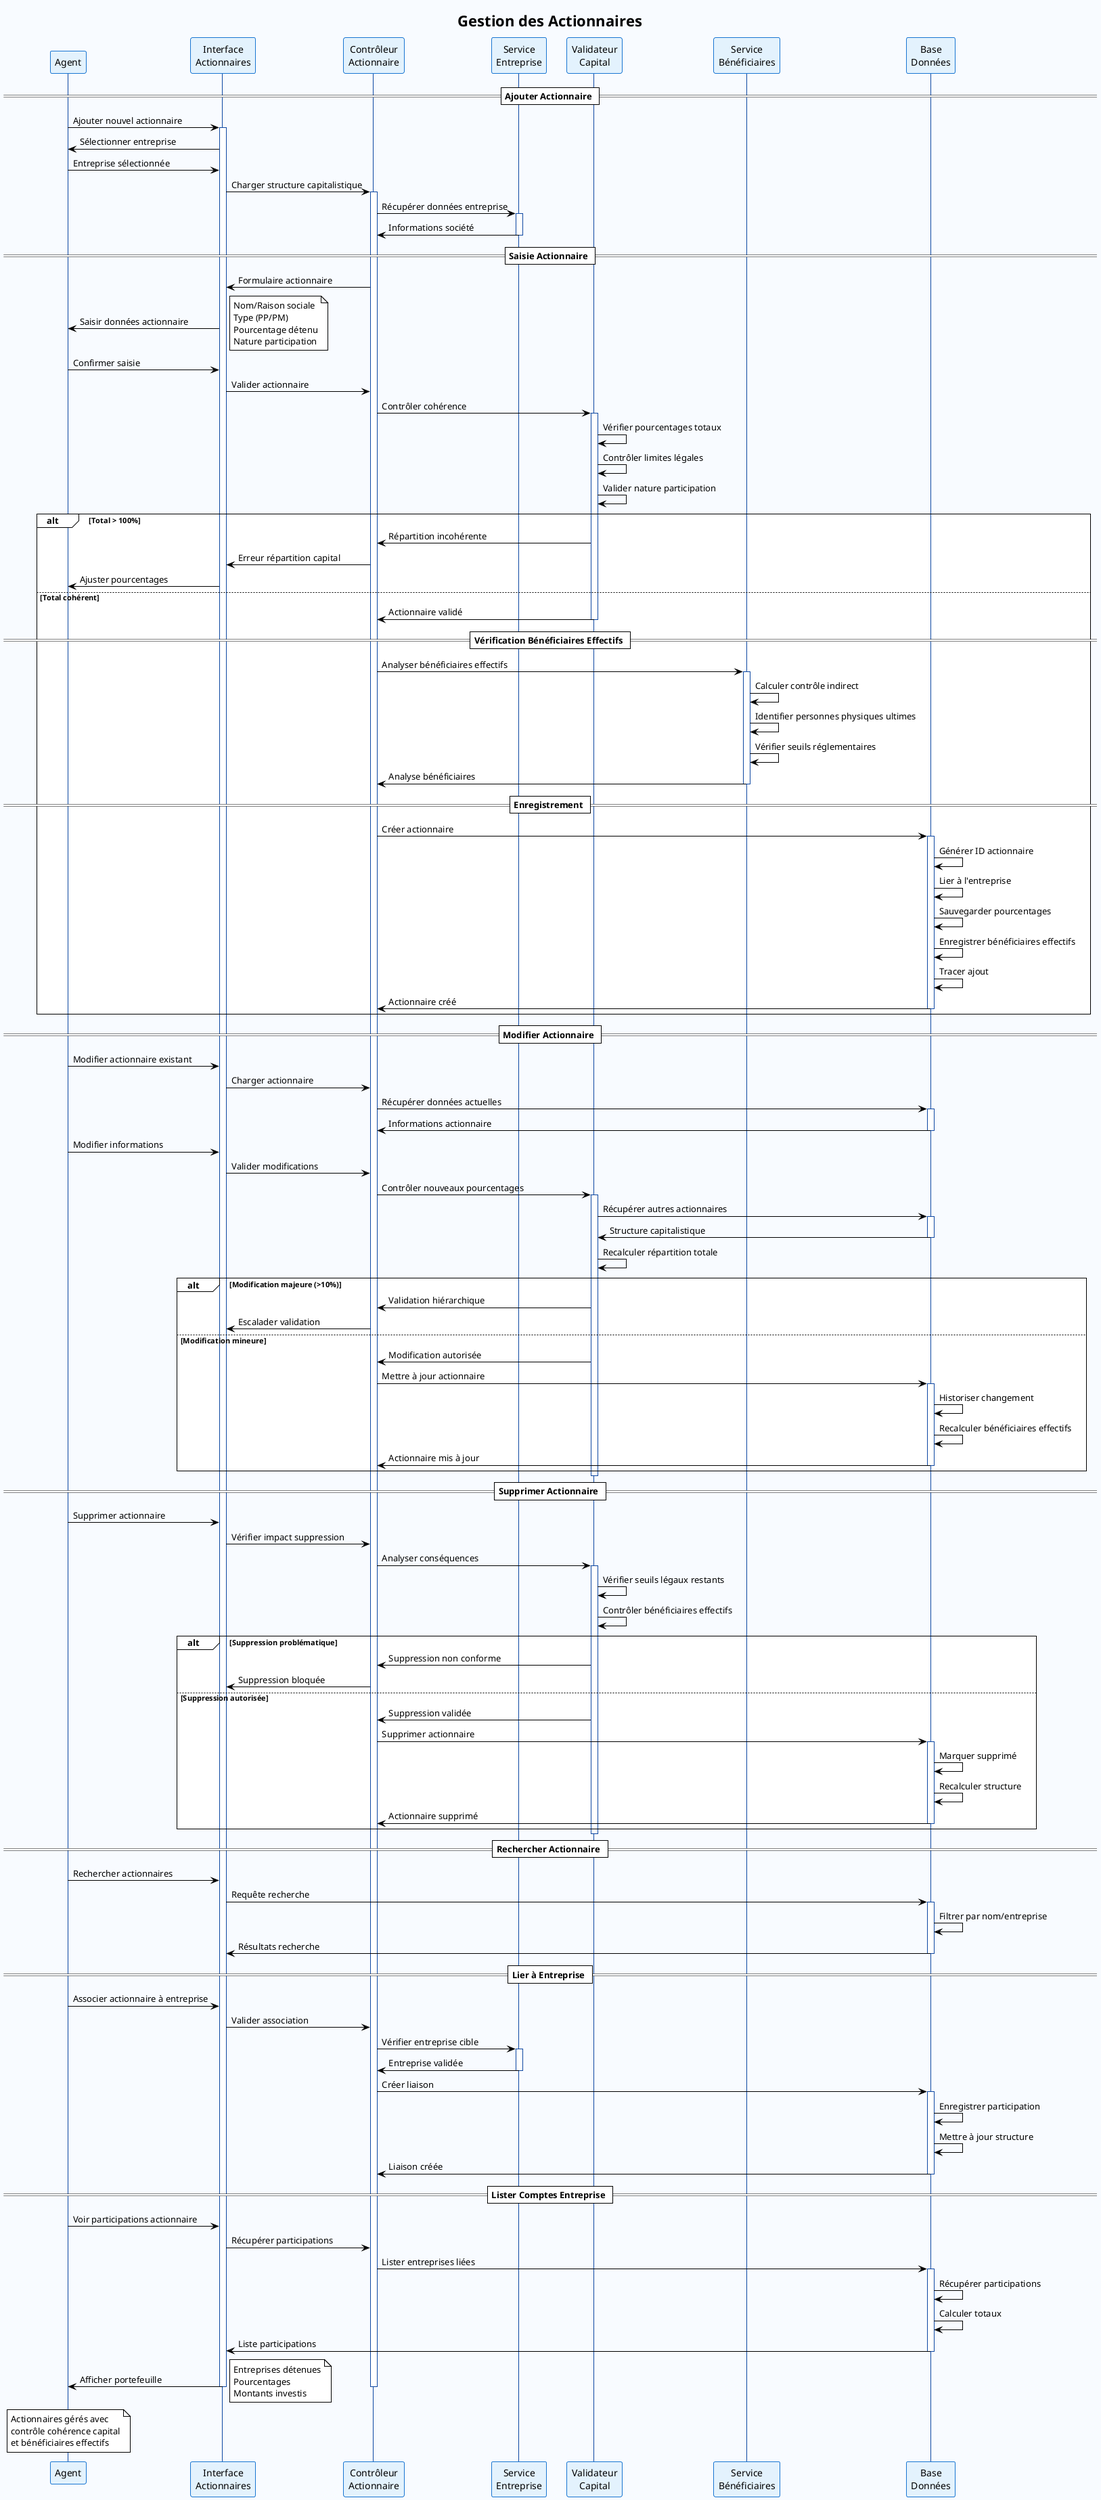 @startuml Sequence_GestionActionnaires
!theme plain
skinparam backgroundColor #F8FBFF
skinparam sequence {
    ActorBorderColor #1976D2
    LifeLineBorderColor #0D47A1
    ParticipantBorderColor #1976D2
    ParticipantBackgroundColor #E3F2FD
    MessageTextSize 8
    NoteTextSize 7
}

title Gestion des Actionnaires

participant "Agent" as agent
participant "Interface\nActionnaires" as ui
participant "Contrôleur\nActionnaire" as ctrl
participant "Service\nEntreprise" as entreprise
participant "Validateur\nCapital" as valid
participant "Service\nBénéficiaires" as benef
participant "Base\nDonnées" as bdd

== Ajouter Actionnaire ==
agent -> ui : Ajouter nouvel actionnaire
activate ui
ui -> agent : Sélectionner entreprise
agent -> ui : Entreprise sélectionnée
ui -> ctrl : Charger structure capitalistique
activate ctrl
ctrl -> entreprise : Récupérer données entreprise
activate entreprise
entreprise -> ctrl : Informations société
deactivate entreprise

== Saisie Actionnaire ==
ctrl -> ui : Formulaire actionnaire
ui -> agent : Saisir données actionnaire
note right : Nom/Raison sociale\nType (PP/PM)\nPourcentage détenu\nNature participation

agent -> ui : Confirmer saisie
ui -> ctrl : Valider actionnaire
ctrl -> valid : Contrôler cohérence
activate valid
valid -> valid : Vérifier pourcentages totaux
valid -> valid : Contrôler limites légales
valid -> valid : Valider nature participation

alt Total > 100%
    valid -> ctrl : Répartition incohérente
    ctrl -> ui : Erreur répartition capital
    ui -> agent : Ajuster pourcentages
else Total cohérent
    valid -> ctrl : Actionnaire validé
    deactivate valid
    
    == Vérification Bénéficiaires Effectifs ==
    ctrl -> benef : Analyser bénéficiaires effectifs
    activate benef
    benef -> benef : Calculer contrôle indirect
    benef -> benef : Identifier personnes physiques ultimes
    benef -> benef : Vérifier seuils réglementaires
    benef -> ctrl : Analyse bénéficiaires
    deactivate benef
    
    == Enregistrement ==
    ctrl -> bdd : Créer actionnaire
    activate bdd
    bdd -> bdd : Générer ID actionnaire
    bdd -> bdd : Lier à l'entreprise
    bdd -> bdd : Sauvegarder pourcentages
    bdd -> bdd : Enregistrer bénéficiaires effectifs
    bdd -> bdd : Tracer ajout
    bdd -> ctrl : Actionnaire créé
    deactivate bdd
end

== Modifier Actionnaire ==
agent -> ui : Modifier actionnaire existant
ui -> ctrl : Charger actionnaire
ctrl -> bdd : Récupérer données actuelles
activate bdd
bdd -> ctrl : Informations actionnaire
deactivate bdd

agent -> ui : Modifier informations
ui -> ctrl : Valider modifications
ctrl -> valid : Contrôler nouveaux pourcentages
activate valid
valid -> bdd : Récupérer autres actionnaires
activate bdd
bdd -> valid : Structure capitalistique
deactivate bdd
valid -> valid : Recalculer répartition totale

alt Modification majeure (>10%)
    valid -> ctrl : Validation hiérarchique
    ctrl -> ui : Escalader validation
else Modification mineure
    valid -> ctrl : Modification autorisée
    ctrl -> bdd : Mettre à jour actionnaire
    activate bdd
    bdd -> bdd : Historiser changement
    bdd -> bdd : Recalculer bénéficiaires effectifs
    bdd -> ctrl : Actionnaire mis à jour
    deactivate bdd
end
deactivate valid

== Supprimer Actionnaire ==
agent -> ui : Supprimer actionnaire
ui -> ctrl : Vérifier impact suppression
ctrl -> valid : Analyser conséquences
activate valid
valid -> valid : Vérifier seuils légaux restants
valid -> valid : Contrôler bénéficiaires effectifs

alt Suppression problématique
    valid -> ctrl : Suppression non conforme
    ctrl -> ui : Suppression bloquée
else Suppression autorisée
    valid -> ctrl : Suppression validée
    ctrl -> bdd : Supprimer actionnaire
    activate bdd
    bdd -> bdd : Marquer supprimé
    bdd -> bdd : Recalculer structure
    bdd -> ctrl : Actionnaire supprimé
    deactivate bdd
end
deactivate valid

== Rechercher Actionnaire ==
agent -> ui : Rechercher actionnaires
ui -> bdd : Requête recherche
activate bdd
bdd -> bdd : Filtrer par nom/entreprise
bdd -> ui : Résultats recherche
deactivate bdd

== Lier à Entreprise ==
agent -> ui : Associer actionnaire à entreprise
ui -> ctrl : Valider association
ctrl -> entreprise : Vérifier entreprise cible
activate entreprise
entreprise -> ctrl : Entreprise validée
deactivate entreprise

ctrl -> bdd : Créer liaison
activate bdd
bdd -> bdd : Enregistrer participation
bdd -> bdd : Mettre à jour structure
bdd -> ctrl : Liaison créée
deactivate bdd

== Lister Comptes Entreprise ==
agent -> ui : Voir participations actionnaire
ui -> ctrl : Récupérer participations
ctrl -> bdd : Lister entreprises liées
activate bdd
bdd -> bdd : Récupérer participations
bdd -> bdd : Calculer totaux
bdd -> ui : Liste participations
deactivate bdd

ui -> agent : Afficher portefeuille
note right : Entreprises détenues\nPourcentages\nMontants investis

deactivate ctrl
deactivate ui

note over agent : Actionnaires gérés avec\ncontrôle cohérence capital\net bénéficiaires effectifs

@enduml
